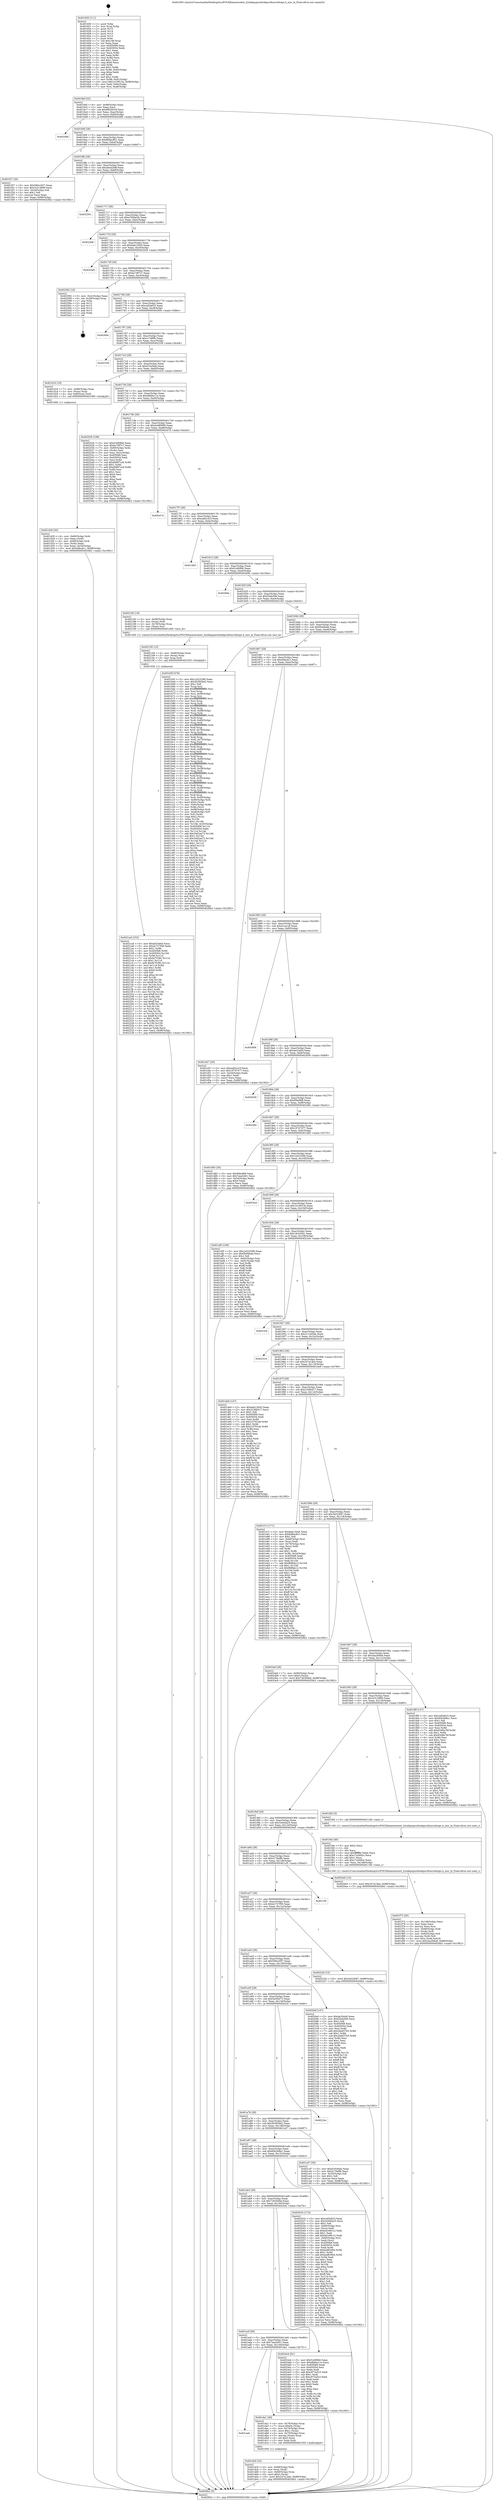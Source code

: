 digraph "0x401650" {
  label = "0x401650 (/mnt/c/Users/mathe/Desktop/tcc/POCII/binaries/extr_h2odepspicotlsdepscifrasrcbitops.h_incr_le_Final-ollvm.out::main(0))"
  labelloc = "t"
  node[shape=record]

  Entry [label="",width=0.3,height=0.3,shape=circle,fillcolor=black,style=filled]
  "0x4016bf" [label="{
     0x4016bf [32]\l
     | [instrs]\l
     &nbsp;&nbsp;0x4016bf \<+6\>: mov -0x98(%rbp),%eax\l
     &nbsp;&nbsp;0x4016c5 \<+2\>: mov %eax,%ecx\l
     &nbsp;&nbsp;0x4016c7 \<+6\>: sub $0x890303cf,%ecx\l
     &nbsp;&nbsp;0x4016cd \<+6\>: mov %eax,-0xac(%rbp)\l
     &nbsp;&nbsp;0x4016d3 \<+6\>: mov %ecx,-0xb0(%rbp)\l
     &nbsp;&nbsp;0x4016d9 \<+6\>: je 000000000040249b \<main+0xe4b\>\l
  }"]
  "0x40249b" [label="{
     0x40249b\l
  }", style=dashed]
  "0x4016df" [label="{
     0x4016df [28]\l
     | [instrs]\l
     &nbsp;&nbsp;0x4016df \<+5\>: jmp 00000000004016e4 \<main+0x94\>\l
     &nbsp;&nbsp;0x4016e4 \<+6\>: mov -0xac(%rbp),%eax\l
     &nbsp;&nbsp;0x4016ea \<+5\>: sub $0x8d8ec851,%eax\l
     &nbsp;&nbsp;0x4016ef \<+6\>: mov %eax,-0xb4(%rbp)\l
     &nbsp;&nbsp;0x4016f5 \<+6\>: je 0000000000401f27 \<main+0x8d7\>\l
  }"]
  Exit [label="",width=0.3,height=0.3,shape=circle,fillcolor=black,style=filled,peripheries=2]
  "0x401f27" [label="{
     0x401f27 [30]\l
     | [instrs]\l
     &nbsp;&nbsp;0x401f27 \<+5\>: mov $0x590cc057,%eax\l
     &nbsp;&nbsp;0x401f2c \<+5\>: mov $0x3c514899,%ecx\l
     &nbsp;&nbsp;0x401f31 \<+3\>: mov -0x2d(%rbp),%dl\l
     &nbsp;&nbsp;0x401f34 \<+3\>: test $0x1,%dl\l
     &nbsp;&nbsp;0x401f37 \<+3\>: cmovne %ecx,%eax\l
     &nbsp;&nbsp;0x401f3a \<+6\>: mov %eax,-0x98(%rbp)\l
     &nbsp;&nbsp;0x401f40 \<+5\>: jmp 00000000004026b2 \<main+0x1062\>\l
  }"]
  "0x4016fb" [label="{
     0x4016fb [28]\l
     | [instrs]\l
     &nbsp;&nbsp;0x4016fb \<+5\>: jmp 0000000000401700 \<main+0xb0\>\l
     &nbsp;&nbsp;0x401700 \<+6\>: mov -0xac(%rbp),%eax\l
     &nbsp;&nbsp;0x401706 \<+5\>: sub $0xa6e42b8f,%eax\l
     &nbsp;&nbsp;0x40170b \<+6\>: mov %eax,-0xb8(%rbp)\l
     &nbsp;&nbsp;0x401711 \<+6\>: je 0000000000402294 \<main+0xc44\>\l
  }"]
  "0x4021a4" [label="{
     0x4021a4 [153]\l
     | [instrs]\l
     &nbsp;&nbsp;0x4021a4 \<+5\>: mov $0xde33e0d,%ecx\l
     &nbsp;&nbsp;0x4021a9 \<+5\>: mov $0x4c727f59,%edx\l
     &nbsp;&nbsp;0x4021ae \<+3\>: mov $0x1,%r8b\l
     &nbsp;&nbsp;0x4021b1 \<+8\>: mov 0x405068,%r9d\l
     &nbsp;&nbsp;0x4021b9 \<+8\>: mov 0x405054,%r10d\l
     &nbsp;&nbsp;0x4021c1 \<+3\>: mov %r9d,%r11d\l
     &nbsp;&nbsp;0x4021c4 \<+7\>: sub $0xfa7f18fc,%r11d\l
     &nbsp;&nbsp;0x4021cb \<+4\>: sub $0x1,%r11d\l
     &nbsp;&nbsp;0x4021cf \<+7\>: add $0xfa7f18fc,%r11d\l
     &nbsp;&nbsp;0x4021d6 \<+4\>: imul %r11d,%r9d\l
     &nbsp;&nbsp;0x4021da \<+4\>: and $0x1,%r9d\l
     &nbsp;&nbsp;0x4021de \<+4\>: cmp $0x0,%r9d\l
     &nbsp;&nbsp;0x4021e2 \<+3\>: sete %bl\l
     &nbsp;&nbsp;0x4021e5 \<+4\>: cmp $0xa,%r10d\l
     &nbsp;&nbsp;0x4021e9 \<+4\>: setl %r14b\l
     &nbsp;&nbsp;0x4021ed \<+3\>: mov %bl,%r15b\l
     &nbsp;&nbsp;0x4021f0 \<+4\>: xor $0xff,%r15b\l
     &nbsp;&nbsp;0x4021f4 \<+3\>: mov %r14b,%r12b\l
     &nbsp;&nbsp;0x4021f7 \<+4\>: xor $0xff,%r12b\l
     &nbsp;&nbsp;0x4021fb \<+4\>: xor $0x1,%r8b\l
     &nbsp;&nbsp;0x4021ff \<+3\>: mov %r15b,%r13b\l
     &nbsp;&nbsp;0x402202 \<+4\>: and $0xff,%r13b\l
     &nbsp;&nbsp;0x402206 \<+3\>: and %r8b,%bl\l
     &nbsp;&nbsp;0x402209 \<+3\>: mov %r12b,%al\l
     &nbsp;&nbsp;0x40220c \<+2\>: and $0xff,%al\l
     &nbsp;&nbsp;0x40220e \<+3\>: and %r8b,%r14b\l
     &nbsp;&nbsp;0x402211 \<+3\>: or %bl,%r13b\l
     &nbsp;&nbsp;0x402214 \<+3\>: or %r14b,%al\l
     &nbsp;&nbsp;0x402217 \<+3\>: xor %al,%r13b\l
     &nbsp;&nbsp;0x40221a \<+3\>: or %r12b,%r15b\l
     &nbsp;&nbsp;0x40221d \<+4\>: xor $0xff,%r15b\l
     &nbsp;&nbsp;0x402221 \<+4\>: or $0x1,%r8b\l
     &nbsp;&nbsp;0x402225 \<+3\>: and %r8b,%r15b\l
     &nbsp;&nbsp;0x402228 \<+3\>: or %r15b,%r13b\l
     &nbsp;&nbsp;0x40222b \<+4\>: test $0x1,%r13b\l
     &nbsp;&nbsp;0x40222f \<+3\>: cmovne %edx,%ecx\l
     &nbsp;&nbsp;0x402232 \<+6\>: mov %ecx,-0x98(%rbp)\l
     &nbsp;&nbsp;0x402238 \<+5\>: jmp 00000000004026b2 \<main+0x1062\>\l
  }"]
  "0x402294" [label="{
     0x402294\l
  }", style=dashed]
  "0x401717" [label="{
     0x401717 [28]\l
     | [instrs]\l
     &nbsp;&nbsp;0x401717 \<+5\>: jmp 000000000040171c \<main+0xcc\>\l
     &nbsp;&nbsp;0x40171c \<+6\>: mov -0xac(%rbp),%eax\l
     &nbsp;&nbsp;0x401722 \<+5\>: sub $0xa766be2b,%eax\l
     &nbsp;&nbsp;0x401727 \<+6\>: mov %eax,-0xbc(%rbp)\l
     &nbsp;&nbsp;0x40172d \<+6\>: je 00000000004022b8 \<main+0xc68\>\l
  }"]
  "0x402195" [label="{
     0x402195 [15]\l
     | [instrs]\l
     &nbsp;&nbsp;0x402195 \<+4\>: mov -0x68(%rbp),%rax\l
     &nbsp;&nbsp;0x402199 \<+3\>: mov (%rax),%rax\l
     &nbsp;&nbsp;0x40219c \<+3\>: mov %rax,%rdi\l
     &nbsp;&nbsp;0x40219f \<+5\>: call 0000000000401030 \<free@plt\>\l
     | [calls]\l
     &nbsp;&nbsp;0x401030 \{1\} (unknown)\l
  }"]
  "0x4022b8" [label="{
     0x4022b8\l
  }", style=dashed]
  "0x401733" [label="{
     0x401733 [28]\l
     | [instrs]\l
     &nbsp;&nbsp;0x401733 \<+5\>: jmp 0000000000401738 \<main+0xe8\>\l
     &nbsp;&nbsp;0x401738 \<+6\>: mov -0xac(%rbp),%eax\l
     &nbsp;&nbsp;0x40173e \<+5\>: sub $0xbab12b45,%eax\l
     &nbsp;&nbsp;0x401743 \<+6\>: mov %eax,-0xc0(%rbp)\l
     &nbsp;&nbsp;0x401749 \<+6\>: je 00000000004025e9 \<main+0xf99\>\l
  }"]
  "0x401f72" [label="{
     0x401f72 [45]\l
     | [instrs]\l
     &nbsp;&nbsp;0x401f72 \<+6\>: mov -0x148(%rbp),%ecx\l
     &nbsp;&nbsp;0x401f78 \<+3\>: imul %eax,%ecx\l
     &nbsp;&nbsp;0x401f7b \<+3\>: movslq %ecx,%rsi\l
     &nbsp;&nbsp;0x401f7e \<+4\>: mov -0x68(%rbp),%rdi\l
     &nbsp;&nbsp;0x401f82 \<+3\>: mov (%rdi),%rdi\l
     &nbsp;&nbsp;0x401f85 \<+4\>: mov -0x60(%rbp),%r8\l
     &nbsp;&nbsp;0x401f89 \<+3\>: movslq (%r8),%r8\l
     &nbsp;&nbsp;0x401f8c \<+4\>: mov %rsi,(%rdi,%r8,8)\l
     &nbsp;&nbsp;0x401f90 \<+10\>: movl $0x3aa309a6,-0x98(%rbp)\l
     &nbsp;&nbsp;0x401f9a \<+5\>: jmp 00000000004026b2 \<main+0x1062\>\l
  }"]
  "0x4025e9" [label="{
     0x4025e9\l
  }", style=dashed]
  "0x40174f" [label="{
     0x40174f [28]\l
     | [instrs]\l
     &nbsp;&nbsp;0x40174f \<+5\>: jmp 0000000000401754 \<main+0x104\>\l
     &nbsp;&nbsp;0x401754 \<+6\>: mov -0xac(%rbp),%eax\l
     &nbsp;&nbsp;0x40175a \<+5\>: sub $0xbc78f7c7,%eax\l
     &nbsp;&nbsp;0x40175f \<+6\>: mov %eax,-0xc4(%rbp)\l
     &nbsp;&nbsp;0x401765 \<+6\>: je 0000000000402592 \<main+0xf42\>\l
  }"]
  "0x401f4a" [label="{
     0x401f4a [40]\l
     | [instrs]\l
     &nbsp;&nbsp;0x401f4a \<+5\>: mov $0x2,%ecx\l
     &nbsp;&nbsp;0x401f4f \<+1\>: cltd\l
     &nbsp;&nbsp;0x401f50 \<+2\>: idiv %ecx\l
     &nbsp;&nbsp;0x401f52 \<+6\>: imul $0xfffffffe,%edx,%ecx\l
     &nbsp;&nbsp;0x401f58 \<+6\>: sub $0xc7a2692c,%ecx\l
     &nbsp;&nbsp;0x401f5e \<+3\>: add $0x1,%ecx\l
     &nbsp;&nbsp;0x401f61 \<+6\>: add $0xc7a2692c,%ecx\l
     &nbsp;&nbsp;0x401f67 \<+6\>: mov %ecx,-0x148(%rbp)\l
     &nbsp;&nbsp;0x401f6d \<+5\>: call 0000000000401160 \<next_i\>\l
     | [calls]\l
     &nbsp;&nbsp;0x401160 \{1\} (/mnt/c/Users/mathe/Desktop/tcc/POCII/binaries/extr_h2odepspicotlsdepscifrasrcbitops.h_incr_le_Final-ollvm.out::next_i)\l
  }"]
  "0x402592" [label="{
     0x402592 [18]\l
     | [instrs]\l
     &nbsp;&nbsp;0x402592 \<+3\>: mov -0x2c(%rbp),%eax\l
     &nbsp;&nbsp;0x402595 \<+4\>: lea -0x28(%rbp),%rsp\l
     &nbsp;&nbsp;0x402599 \<+1\>: pop %rbx\l
     &nbsp;&nbsp;0x40259a \<+2\>: pop %r12\l
     &nbsp;&nbsp;0x40259c \<+2\>: pop %r13\l
     &nbsp;&nbsp;0x40259e \<+2\>: pop %r14\l
     &nbsp;&nbsp;0x4025a0 \<+2\>: pop %r15\l
     &nbsp;&nbsp;0x4025a2 \<+1\>: pop %rbp\l
     &nbsp;&nbsp;0x4025a3 \<+1\>: ret\l
  }"]
  "0x40176b" [label="{
     0x40176b [28]\l
     | [instrs]\l
     &nbsp;&nbsp;0x40176b \<+5\>: jmp 0000000000401770 \<main+0x120\>\l
     &nbsp;&nbsp;0x401770 \<+6\>: mov -0xac(%rbp),%eax\l
     &nbsp;&nbsp;0x401776 \<+5\>: sub $0xcaf3a623,%eax\l
     &nbsp;&nbsp;0x40177b \<+6\>: mov %eax,-0xc8(%rbp)\l
     &nbsp;&nbsp;0x401781 \<+6\>: je 000000000040260e \<main+0xfbe\>\l
  }"]
  "0x401dc9" [label="{
     0x401dc9 [32]\l
     | [instrs]\l
     &nbsp;&nbsp;0x401dc9 \<+4\>: mov -0x68(%rbp),%rdi\l
     &nbsp;&nbsp;0x401dcd \<+3\>: mov %rax,(%rdi)\l
     &nbsp;&nbsp;0x401dd0 \<+4\>: mov -0x60(%rbp),%rax\l
     &nbsp;&nbsp;0x401dd4 \<+6\>: movl $0x0,(%rax)\l
     &nbsp;&nbsp;0x401dda \<+10\>: movl $0x247a14ee,-0x98(%rbp)\l
     &nbsp;&nbsp;0x401de4 \<+5\>: jmp 00000000004026b2 \<main+0x1062\>\l
  }"]
  "0x40260e" [label="{
     0x40260e\l
  }", style=dashed]
  "0x401787" [label="{
     0x401787 [28]\l
     | [instrs]\l
     &nbsp;&nbsp;0x401787 \<+5\>: jmp 000000000040178c \<main+0x13c\>\l
     &nbsp;&nbsp;0x40178c \<+6\>: mov -0xac(%rbp),%eax\l
     &nbsp;&nbsp;0x401792 \<+5\>: sub $0xcc7df9fc,%eax\l
     &nbsp;&nbsp;0x401797 \<+6\>: mov %eax,-0xcc(%rbp)\l
     &nbsp;&nbsp;0x40179d \<+6\>: je 0000000000402338 \<main+0xce8\>\l
  }"]
  "0x401aeb" [label="{
     0x401aeb\l
  }", style=dashed]
  "0x402338" [label="{
     0x402338\l
  }", style=dashed]
  "0x4017a3" [label="{
     0x4017a3 [28]\l
     | [instrs]\l
     &nbsp;&nbsp;0x4017a3 \<+5\>: jmp 00000000004017a8 \<main+0x158\>\l
     &nbsp;&nbsp;0x4017a8 \<+6\>: mov -0xac(%rbp),%eax\l
     &nbsp;&nbsp;0x4017ae \<+5\>: sub $0xd1fcd4da,%eax\l
     &nbsp;&nbsp;0x4017b3 \<+6\>: mov %eax,-0xd0(%rbp)\l
     &nbsp;&nbsp;0x4017b9 \<+6\>: je 0000000000401d16 \<main+0x6c6\>\l
  }"]
  "0x401da1" [label="{
     0x401da1 [40]\l
     | [instrs]\l
     &nbsp;&nbsp;0x401da1 \<+4\>: mov -0x78(%rbp),%rax\l
     &nbsp;&nbsp;0x401da5 \<+7\>: movq $0x64,(%rax)\l
     &nbsp;&nbsp;0x401dac \<+4\>: mov -0x70(%rbp),%rax\l
     &nbsp;&nbsp;0x401db0 \<+6\>: movl $0x1,(%rax)\l
     &nbsp;&nbsp;0x401db6 \<+4\>: mov -0x70(%rbp),%rax\l
     &nbsp;&nbsp;0x401dba \<+3\>: movslq (%rax),%rax\l
     &nbsp;&nbsp;0x401dbd \<+4\>: shl $0x3,%rax\l
     &nbsp;&nbsp;0x401dc1 \<+3\>: mov %rax,%rdi\l
     &nbsp;&nbsp;0x401dc4 \<+5\>: call 0000000000401050 \<malloc@plt\>\l
     | [calls]\l
     &nbsp;&nbsp;0x401050 \{1\} (unknown)\l
  }"]
  "0x401d16" [label="{
     0x401d16 [19]\l
     | [instrs]\l
     &nbsp;&nbsp;0x401d16 \<+7\>: mov -0x88(%rbp),%rax\l
     &nbsp;&nbsp;0x401d1d \<+3\>: mov (%rax),%rax\l
     &nbsp;&nbsp;0x401d20 \<+4\>: mov 0x8(%rax),%rdi\l
     &nbsp;&nbsp;0x401d24 \<+5\>: call 0000000000401060 \<atoi@plt\>\l
     | [calls]\l
     &nbsp;&nbsp;0x401060 \{1\} (unknown)\l
  }"]
  "0x4017bf" [label="{
     0x4017bf [28]\l
     | [instrs]\l
     &nbsp;&nbsp;0x4017bf \<+5\>: jmp 00000000004017c4 \<main+0x174\>\l
     &nbsp;&nbsp;0x4017c4 \<+6\>: mov -0xac(%rbp),%eax\l
     &nbsp;&nbsp;0x4017ca \<+5\>: sub $0xd8d0a11e,%eax\l
     &nbsp;&nbsp;0x4017cf \<+6\>: mov %eax,-0xd4(%rbp)\l
     &nbsp;&nbsp;0x4017d5 \<+6\>: je 0000000000402526 \<main+0xed6\>\l
  }"]
  "0x401acf" [label="{
     0x401acf [28]\l
     | [instrs]\l
     &nbsp;&nbsp;0x401acf \<+5\>: jmp 0000000000401ad4 \<main+0x484\>\l
     &nbsp;&nbsp;0x401ad4 \<+6\>: mov -0xac(%rbp),%eax\l
     &nbsp;&nbsp;0x401ada \<+5\>: sub $0x7eea5401,%eax\l
     &nbsp;&nbsp;0x401adf \<+6\>: mov %eax,-0x144(%rbp)\l
     &nbsp;&nbsp;0x401ae5 \<+6\>: je 0000000000401da1 \<main+0x751\>\l
  }"]
  "0x402526" [label="{
     0x402526 [108]\l
     | [instrs]\l
     &nbsp;&nbsp;0x402526 \<+5\>: mov $0xf1e90fb6,%eax\l
     &nbsp;&nbsp;0x40252b \<+5\>: mov $0xbc78f7c7,%ecx\l
     &nbsp;&nbsp;0x402530 \<+7\>: mov -0x90(%rbp),%rdx\l
     &nbsp;&nbsp;0x402537 \<+2\>: mov (%rdx),%esi\l
     &nbsp;&nbsp;0x402539 \<+3\>: mov %esi,-0x2c(%rbp)\l
     &nbsp;&nbsp;0x40253c \<+7\>: mov 0x405068,%esi\l
     &nbsp;&nbsp;0x402543 \<+7\>: mov 0x405054,%edi\l
     &nbsp;&nbsp;0x40254a \<+3\>: mov %esi,%r8d\l
     &nbsp;&nbsp;0x40254d \<+7\>: sub $0xd0897cc6,%r8d\l
     &nbsp;&nbsp;0x402554 \<+4\>: sub $0x1,%r8d\l
     &nbsp;&nbsp;0x402558 \<+7\>: add $0xd0897cc6,%r8d\l
     &nbsp;&nbsp;0x40255f \<+4\>: imul %r8d,%esi\l
     &nbsp;&nbsp;0x402563 \<+3\>: and $0x1,%esi\l
     &nbsp;&nbsp;0x402566 \<+3\>: cmp $0x0,%esi\l
     &nbsp;&nbsp;0x402569 \<+4\>: sete %r9b\l
     &nbsp;&nbsp;0x40256d \<+3\>: cmp $0xa,%edi\l
     &nbsp;&nbsp;0x402570 \<+4\>: setl %r10b\l
     &nbsp;&nbsp;0x402574 \<+3\>: mov %r9b,%r11b\l
     &nbsp;&nbsp;0x402577 \<+3\>: and %r10b,%r11b\l
     &nbsp;&nbsp;0x40257a \<+3\>: xor %r10b,%r9b\l
     &nbsp;&nbsp;0x40257d \<+3\>: or %r9b,%r11b\l
     &nbsp;&nbsp;0x402580 \<+4\>: test $0x1,%r11b\l
     &nbsp;&nbsp;0x402584 \<+3\>: cmovne %ecx,%eax\l
     &nbsp;&nbsp;0x402587 \<+6\>: mov %eax,-0x98(%rbp)\l
     &nbsp;&nbsp;0x40258d \<+5\>: jmp 00000000004026b2 \<main+0x1062\>\l
  }"]
  "0x4017db" [label="{
     0x4017db [28]\l
     | [instrs]\l
     &nbsp;&nbsp;0x4017db \<+5\>: jmp 00000000004017e0 \<main+0x190\>\l
     &nbsp;&nbsp;0x4017e0 \<+6\>: mov -0xac(%rbp),%eax\l
     &nbsp;&nbsp;0x4017e6 \<+5\>: sub $0xdcd80095,%eax\l
     &nbsp;&nbsp;0x4017eb \<+6\>: mov %eax,-0xd8(%rbp)\l
     &nbsp;&nbsp;0x4017f1 \<+6\>: je 000000000040247d \<main+0xe2d\>\l
  }"]
  "0x4024cb" [label="{
     0x4024cb [91]\l
     | [instrs]\l
     &nbsp;&nbsp;0x4024cb \<+5\>: mov $0xf1e90fb6,%eax\l
     &nbsp;&nbsp;0x4024d0 \<+5\>: mov $0xd8d0a11e,%ecx\l
     &nbsp;&nbsp;0x4024d5 \<+7\>: mov 0x405068,%edx\l
     &nbsp;&nbsp;0x4024dc \<+7\>: mov 0x405054,%esi\l
     &nbsp;&nbsp;0x4024e3 \<+2\>: mov %edx,%edi\l
     &nbsp;&nbsp;0x4024e5 \<+6\>: add $0xc973a5c3,%edi\l
     &nbsp;&nbsp;0x4024eb \<+3\>: sub $0x1,%edi\l
     &nbsp;&nbsp;0x4024ee \<+6\>: sub $0xc973a5c3,%edi\l
     &nbsp;&nbsp;0x4024f4 \<+3\>: imul %edi,%edx\l
     &nbsp;&nbsp;0x4024f7 \<+3\>: and $0x1,%edx\l
     &nbsp;&nbsp;0x4024fa \<+3\>: cmp $0x0,%edx\l
     &nbsp;&nbsp;0x4024fd \<+4\>: sete %r8b\l
     &nbsp;&nbsp;0x402501 \<+3\>: cmp $0xa,%esi\l
     &nbsp;&nbsp;0x402504 \<+4\>: setl %r9b\l
     &nbsp;&nbsp;0x402508 \<+3\>: mov %r8b,%r10b\l
     &nbsp;&nbsp;0x40250b \<+3\>: and %r9b,%r10b\l
     &nbsp;&nbsp;0x40250e \<+3\>: xor %r9b,%r8b\l
     &nbsp;&nbsp;0x402511 \<+3\>: or %r8b,%r10b\l
     &nbsp;&nbsp;0x402514 \<+4\>: test $0x1,%r10b\l
     &nbsp;&nbsp;0x402518 \<+3\>: cmovne %ecx,%eax\l
     &nbsp;&nbsp;0x40251b \<+6\>: mov %eax,-0x98(%rbp)\l
     &nbsp;&nbsp;0x402521 \<+5\>: jmp 00000000004026b2 \<main+0x1062\>\l
  }"]
  "0x40247d" [label="{
     0x40247d\l
  }", style=dashed]
  "0x4017f7" [label="{
     0x4017f7 [28]\l
     | [instrs]\l
     &nbsp;&nbsp;0x4017f7 \<+5\>: jmp 00000000004017fc \<main+0x1ac\>\l
     &nbsp;&nbsp;0x4017fc \<+6\>: mov -0xac(%rbp),%eax\l
     &nbsp;&nbsp;0x401802 \<+5\>: sub $0xea82c41f,%eax\l
     &nbsp;&nbsp;0x401807 \<+6\>: mov %eax,-0xdc(%rbp)\l
     &nbsp;&nbsp;0x40180d \<+6\>: je 0000000000401d65 \<main+0x715\>\l
  }"]
  "0x401ab3" [label="{
     0x401ab3 [28]\l
     | [instrs]\l
     &nbsp;&nbsp;0x401ab3 \<+5\>: jmp 0000000000401ab8 \<main+0x468\>\l
     &nbsp;&nbsp;0x401ab8 \<+6\>: mov -0xac(%rbp),%eax\l
     &nbsp;&nbsp;0x401abe \<+5\>: sub $0x726304bd,%eax\l
     &nbsp;&nbsp;0x401ac3 \<+6\>: mov %eax,-0x140(%rbp)\l
     &nbsp;&nbsp;0x401ac9 \<+6\>: je 00000000004024cb \<main+0xe7b\>\l
  }"]
  "0x401d65" [label="{
     0x401d65\l
  }", style=dashed]
  "0x401813" [label="{
     0x401813 [28]\l
     | [instrs]\l
     &nbsp;&nbsp;0x401813 \<+5\>: jmp 0000000000401818 \<main+0x1c8\>\l
     &nbsp;&nbsp;0x401818 \<+6\>: mov -0xac(%rbp),%eax\l
     &nbsp;&nbsp;0x40181e \<+5\>: sub $0xf1e90fb6,%eax\l
     &nbsp;&nbsp;0x401823 \<+6\>: mov %eax,-0xe0(%rbp)\l
     &nbsp;&nbsp;0x401829 \<+6\>: je 000000000040269a \<main+0x104a\>\l
  }"]
  "0x402032" [label="{
     0x402032 [174]\l
     | [instrs]\l
     &nbsp;&nbsp;0x402032 \<+5\>: mov $0xcaf3a623,%eax\l
     &nbsp;&nbsp;0x402037 \<+5\>: mov $0x3c640a25,%ecx\l
     &nbsp;&nbsp;0x40203c \<+2\>: mov $0x1,%dl\l
     &nbsp;&nbsp;0x40203e \<+4\>: mov -0x60(%rbp),%rsi\l
     &nbsp;&nbsp;0x402042 \<+2\>: mov (%rsi),%edi\l
     &nbsp;&nbsp;0x402044 \<+6\>: sub $0xbd189c12,%edi\l
     &nbsp;&nbsp;0x40204a \<+3\>: add $0x1,%edi\l
     &nbsp;&nbsp;0x40204d \<+6\>: add $0xbd189c12,%edi\l
     &nbsp;&nbsp;0x402053 \<+4\>: mov -0x60(%rbp),%rsi\l
     &nbsp;&nbsp;0x402057 \<+2\>: mov %edi,(%rsi)\l
     &nbsp;&nbsp;0x402059 \<+7\>: mov 0x405068,%edi\l
     &nbsp;&nbsp;0x402060 \<+8\>: mov 0x405054,%r8d\l
     &nbsp;&nbsp;0x402068 \<+3\>: mov %edi,%r9d\l
     &nbsp;&nbsp;0x40206b \<+7\>: sub $0xbaf83494,%r9d\l
     &nbsp;&nbsp;0x402072 \<+4\>: sub $0x1,%r9d\l
     &nbsp;&nbsp;0x402076 \<+7\>: add $0xbaf83494,%r9d\l
     &nbsp;&nbsp;0x40207d \<+4\>: imul %r9d,%edi\l
     &nbsp;&nbsp;0x402081 \<+3\>: and $0x1,%edi\l
     &nbsp;&nbsp;0x402084 \<+3\>: cmp $0x0,%edi\l
     &nbsp;&nbsp;0x402087 \<+4\>: sete %r10b\l
     &nbsp;&nbsp;0x40208b \<+4\>: cmp $0xa,%r8d\l
     &nbsp;&nbsp;0x40208f \<+4\>: setl %r11b\l
     &nbsp;&nbsp;0x402093 \<+3\>: mov %r10b,%bl\l
     &nbsp;&nbsp;0x402096 \<+3\>: xor $0xff,%bl\l
     &nbsp;&nbsp;0x402099 \<+3\>: mov %r11b,%r14b\l
     &nbsp;&nbsp;0x40209c \<+4\>: xor $0xff,%r14b\l
     &nbsp;&nbsp;0x4020a0 \<+3\>: xor $0x1,%dl\l
     &nbsp;&nbsp;0x4020a3 \<+3\>: mov %bl,%r15b\l
     &nbsp;&nbsp;0x4020a6 \<+4\>: and $0xff,%r15b\l
     &nbsp;&nbsp;0x4020aa \<+3\>: and %dl,%r10b\l
     &nbsp;&nbsp;0x4020ad \<+3\>: mov %r14b,%r12b\l
     &nbsp;&nbsp;0x4020b0 \<+4\>: and $0xff,%r12b\l
     &nbsp;&nbsp;0x4020b4 \<+3\>: and %dl,%r11b\l
     &nbsp;&nbsp;0x4020b7 \<+3\>: or %r10b,%r15b\l
     &nbsp;&nbsp;0x4020ba \<+3\>: or %r11b,%r12b\l
     &nbsp;&nbsp;0x4020bd \<+3\>: xor %r12b,%r15b\l
     &nbsp;&nbsp;0x4020c0 \<+3\>: or %r14b,%bl\l
     &nbsp;&nbsp;0x4020c3 \<+3\>: xor $0xff,%bl\l
     &nbsp;&nbsp;0x4020c6 \<+3\>: or $0x1,%dl\l
     &nbsp;&nbsp;0x4020c9 \<+2\>: and %dl,%bl\l
     &nbsp;&nbsp;0x4020cb \<+3\>: or %bl,%r15b\l
     &nbsp;&nbsp;0x4020ce \<+4\>: test $0x1,%r15b\l
     &nbsp;&nbsp;0x4020d2 \<+3\>: cmovne %ecx,%eax\l
     &nbsp;&nbsp;0x4020d5 \<+6\>: mov %eax,-0x98(%rbp)\l
     &nbsp;&nbsp;0x4020db \<+5\>: jmp 00000000004026b2 \<main+0x1062\>\l
  }"]
  "0x40269a" [label="{
     0x40269a\l
  }", style=dashed]
  "0x40182f" [label="{
     0x40182f [28]\l
     | [instrs]\l
     &nbsp;&nbsp;0x40182f \<+5\>: jmp 0000000000401834 \<main+0x1e4\>\l
     &nbsp;&nbsp;0x401834 \<+6\>: mov -0xac(%rbp),%eax\l
     &nbsp;&nbsp;0x40183a \<+5\>: sub $0xf34dcf49,%eax\l
     &nbsp;&nbsp;0x40183f \<+6\>: mov %eax,-0xe4(%rbp)\l
     &nbsp;&nbsp;0x401845 \<+6\>: je 0000000000402182 \<main+0xb32\>\l
  }"]
  "0x401d29" [label="{
     0x401d29 [30]\l
     | [instrs]\l
     &nbsp;&nbsp;0x401d29 \<+4\>: mov -0x80(%rbp),%rdi\l
     &nbsp;&nbsp;0x401d2d \<+2\>: mov %eax,(%rdi)\l
     &nbsp;&nbsp;0x401d2f \<+4\>: mov -0x80(%rbp),%rdi\l
     &nbsp;&nbsp;0x401d33 \<+2\>: mov (%rdi),%eax\l
     &nbsp;&nbsp;0x401d35 \<+3\>: mov %eax,-0x34(%rbp)\l
     &nbsp;&nbsp;0x401d38 \<+10\>: movl $0x4dbcdc1,-0x98(%rbp)\l
     &nbsp;&nbsp;0x401d42 \<+5\>: jmp 00000000004026b2 \<main+0x1062\>\l
  }"]
  "0x402182" [label="{
     0x402182 [19]\l
     | [instrs]\l
     &nbsp;&nbsp;0x402182 \<+4\>: mov -0x68(%rbp),%rax\l
     &nbsp;&nbsp;0x402186 \<+3\>: mov (%rax),%rdi\l
     &nbsp;&nbsp;0x402189 \<+4\>: mov -0x78(%rbp),%rax\l
     &nbsp;&nbsp;0x40218d \<+3\>: mov (%rax),%rsi\l
     &nbsp;&nbsp;0x402190 \<+5\>: call 0000000000401400 \<incr_le\>\l
     | [calls]\l
     &nbsp;&nbsp;0x401400 \{1\} (/mnt/c/Users/mathe/Desktop/tcc/POCII/binaries/extr_h2odepspicotlsdepscifrasrcbitops.h_incr_le_Final-ollvm.out::incr_le)\l
  }"]
  "0x40184b" [label="{
     0x40184b [28]\l
     | [instrs]\l
     &nbsp;&nbsp;0x40184b \<+5\>: jmp 0000000000401850 \<main+0x200\>\l
     &nbsp;&nbsp;0x401850 \<+6\>: mov -0xac(%rbp),%eax\l
     &nbsp;&nbsp;0x401856 \<+5\>: sub $0xf5ef4beb,%eax\l
     &nbsp;&nbsp;0x40185b \<+6\>: mov %eax,-0xe8(%rbp)\l
     &nbsp;&nbsp;0x401861 \<+6\>: je 0000000000401b5f \<main+0x50f\>\l
  }"]
  "0x401a97" [label="{
     0x401a97 [28]\l
     | [instrs]\l
     &nbsp;&nbsp;0x401a97 \<+5\>: jmp 0000000000401a9c \<main+0x44c\>\l
     &nbsp;&nbsp;0x401a9c \<+6\>: mov -0xac(%rbp),%eax\l
     &nbsp;&nbsp;0x401aa2 \<+5\>: sub $0x60b268a1,%eax\l
     &nbsp;&nbsp;0x401aa7 \<+6\>: mov %eax,-0x13c(%rbp)\l
     &nbsp;&nbsp;0x401aad \<+6\>: je 0000000000402032 \<main+0x9e2\>\l
  }"]
  "0x401b5f" [label="{
     0x401b5f [376]\l
     | [instrs]\l
     &nbsp;&nbsp;0x401b5f \<+5\>: mov $0x1a523296,%eax\l
     &nbsp;&nbsp;0x401b64 \<+5\>: mov $0x5b393b42,%ecx\l
     &nbsp;&nbsp;0x401b69 \<+2\>: mov $0x1,%dl\l
     &nbsp;&nbsp;0x401b6b \<+3\>: mov %rsp,%rsi\l
     &nbsp;&nbsp;0x401b6e \<+4\>: add $0xfffffffffffffff0,%rsi\l
     &nbsp;&nbsp;0x401b72 \<+3\>: mov %rsi,%rsp\l
     &nbsp;&nbsp;0x401b75 \<+7\>: mov %rsi,-0x90(%rbp)\l
     &nbsp;&nbsp;0x401b7c \<+3\>: mov %rsp,%rsi\l
     &nbsp;&nbsp;0x401b7f \<+4\>: add $0xfffffffffffffff0,%rsi\l
     &nbsp;&nbsp;0x401b83 \<+3\>: mov %rsi,%rsp\l
     &nbsp;&nbsp;0x401b86 \<+3\>: mov %rsp,%rdi\l
     &nbsp;&nbsp;0x401b89 \<+4\>: add $0xfffffffffffffff0,%rdi\l
     &nbsp;&nbsp;0x401b8d \<+3\>: mov %rdi,%rsp\l
     &nbsp;&nbsp;0x401b90 \<+7\>: mov %rdi,-0x88(%rbp)\l
     &nbsp;&nbsp;0x401b97 \<+3\>: mov %rsp,%rdi\l
     &nbsp;&nbsp;0x401b9a \<+4\>: add $0xfffffffffffffff0,%rdi\l
     &nbsp;&nbsp;0x401b9e \<+3\>: mov %rdi,%rsp\l
     &nbsp;&nbsp;0x401ba1 \<+4\>: mov %rdi,-0x80(%rbp)\l
     &nbsp;&nbsp;0x401ba5 \<+3\>: mov %rsp,%rdi\l
     &nbsp;&nbsp;0x401ba8 \<+4\>: add $0xfffffffffffffff0,%rdi\l
     &nbsp;&nbsp;0x401bac \<+3\>: mov %rdi,%rsp\l
     &nbsp;&nbsp;0x401baf \<+4\>: mov %rdi,-0x78(%rbp)\l
     &nbsp;&nbsp;0x401bb3 \<+3\>: mov %rsp,%rdi\l
     &nbsp;&nbsp;0x401bb6 \<+4\>: add $0xfffffffffffffff0,%rdi\l
     &nbsp;&nbsp;0x401bba \<+3\>: mov %rdi,%rsp\l
     &nbsp;&nbsp;0x401bbd \<+4\>: mov %rdi,-0x70(%rbp)\l
     &nbsp;&nbsp;0x401bc1 \<+3\>: mov %rsp,%rdi\l
     &nbsp;&nbsp;0x401bc4 \<+4\>: add $0xfffffffffffffff0,%rdi\l
     &nbsp;&nbsp;0x401bc8 \<+3\>: mov %rdi,%rsp\l
     &nbsp;&nbsp;0x401bcb \<+4\>: mov %rdi,-0x68(%rbp)\l
     &nbsp;&nbsp;0x401bcf \<+3\>: mov %rsp,%rdi\l
     &nbsp;&nbsp;0x401bd2 \<+4\>: add $0xfffffffffffffff0,%rdi\l
     &nbsp;&nbsp;0x401bd6 \<+3\>: mov %rdi,%rsp\l
     &nbsp;&nbsp;0x401bd9 \<+4\>: mov %rdi,-0x60(%rbp)\l
     &nbsp;&nbsp;0x401bdd \<+3\>: mov %rsp,%rdi\l
     &nbsp;&nbsp;0x401be0 \<+4\>: add $0xfffffffffffffff0,%rdi\l
     &nbsp;&nbsp;0x401be4 \<+3\>: mov %rdi,%rsp\l
     &nbsp;&nbsp;0x401be7 \<+4\>: mov %rdi,-0x58(%rbp)\l
     &nbsp;&nbsp;0x401beb \<+3\>: mov %rsp,%rdi\l
     &nbsp;&nbsp;0x401bee \<+4\>: add $0xfffffffffffffff0,%rdi\l
     &nbsp;&nbsp;0x401bf2 \<+3\>: mov %rdi,%rsp\l
     &nbsp;&nbsp;0x401bf5 \<+4\>: mov %rdi,-0x50(%rbp)\l
     &nbsp;&nbsp;0x401bf9 \<+3\>: mov %rsp,%rdi\l
     &nbsp;&nbsp;0x401bfc \<+4\>: add $0xfffffffffffffff0,%rdi\l
     &nbsp;&nbsp;0x401c00 \<+3\>: mov %rdi,%rsp\l
     &nbsp;&nbsp;0x401c03 \<+4\>: mov %rdi,-0x48(%rbp)\l
     &nbsp;&nbsp;0x401c07 \<+3\>: mov %rsp,%rdi\l
     &nbsp;&nbsp;0x401c0a \<+4\>: add $0xfffffffffffffff0,%rdi\l
     &nbsp;&nbsp;0x401c0e \<+3\>: mov %rdi,%rsp\l
     &nbsp;&nbsp;0x401c11 \<+4\>: mov %rdi,-0x40(%rbp)\l
     &nbsp;&nbsp;0x401c15 \<+7\>: mov -0x90(%rbp),%rdi\l
     &nbsp;&nbsp;0x401c1c \<+6\>: movl $0x0,(%rdi)\l
     &nbsp;&nbsp;0x401c22 \<+7\>: mov -0x9c(%rbp),%r8d\l
     &nbsp;&nbsp;0x401c29 \<+3\>: mov %r8d,(%rsi)\l
     &nbsp;&nbsp;0x401c2c \<+7\>: mov -0x88(%rbp),%rdi\l
     &nbsp;&nbsp;0x401c33 \<+7\>: mov -0xa8(%rbp),%r9\l
     &nbsp;&nbsp;0x401c3a \<+3\>: mov %r9,(%rdi)\l
     &nbsp;&nbsp;0x401c3d \<+3\>: cmpl $0x2,(%rsi)\l
     &nbsp;&nbsp;0x401c40 \<+4\>: setne %r10b\l
     &nbsp;&nbsp;0x401c44 \<+4\>: and $0x1,%r10b\l
     &nbsp;&nbsp;0x401c48 \<+4\>: mov %r10b,-0x35(%rbp)\l
     &nbsp;&nbsp;0x401c4c \<+8\>: mov 0x405068,%r11d\l
     &nbsp;&nbsp;0x401c54 \<+7\>: mov 0x405054,%ebx\l
     &nbsp;&nbsp;0x401c5b \<+3\>: mov %r11d,%r14d\l
     &nbsp;&nbsp;0x401c5e \<+7\>: add $0x34d2aa72,%r14d\l
     &nbsp;&nbsp;0x401c65 \<+4\>: sub $0x1,%r14d\l
     &nbsp;&nbsp;0x401c69 \<+7\>: sub $0x34d2aa72,%r14d\l
     &nbsp;&nbsp;0x401c70 \<+4\>: imul %r14d,%r11d\l
     &nbsp;&nbsp;0x401c74 \<+4\>: and $0x1,%r11d\l
     &nbsp;&nbsp;0x401c78 \<+4\>: cmp $0x0,%r11d\l
     &nbsp;&nbsp;0x401c7c \<+4\>: sete %r10b\l
     &nbsp;&nbsp;0x401c80 \<+3\>: cmp $0xa,%ebx\l
     &nbsp;&nbsp;0x401c83 \<+4\>: setl %r15b\l
     &nbsp;&nbsp;0x401c87 \<+3\>: mov %r10b,%r12b\l
     &nbsp;&nbsp;0x401c8a \<+4\>: xor $0xff,%r12b\l
     &nbsp;&nbsp;0x401c8e \<+3\>: mov %r15b,%r13b\l
     &nbsp;&nbsp;0x401c91 \<+4\>: xor $0xff,%r13b\l
     &nbsp;&nbsp;0x401c95 \<+3\>: xor $0x0,%dl\l
     &nbsp;&nbsp;0x401c98 \<+3\>: mov %r12b,%sil\l
     &nbsp;&nbsp;0x401c9b \<+4\>: and $0x0,%sil\l
     &nbsp;&nbsp;0x401c9f \<+3\>: and %dl,%r10b\l
     &nbsp;&nbsp;0x401ca2 \<+3\>: mov %r13b,%dil\l
     &nbsp;&nbsp;0x401ca5 \<+4\>: and $0x0,%dil\l
     &nbsp;&nbsp;0x401ca9 \<+3\>: and %dl,%r15b\l
     &nbsp;&nbsp;0x401cac \<+3\>: or %r10b,%sil\l
     &nbsp;&nbsp;0x401caf \<+3\>: or %r15b,%dil\l
     &nbsp;&nbsp;0x401cb2 \<+3\>: xor %dil,%sil\l
     &nbsp;&nbsp;0x401cb5 \<+3\>: or %r13b,%r12b\l
     &nbsp;&nbsp;0x401cb8 \<+4\>: xor $0xff,%r12b\l
     &nbsp;&nbsp;0x401cbc \<+3\>: or $0x0,%dl\l
     &nbsp;&nbsp;0x401cbf \<+3\>: and %dl,%r12b\l
     &nbsp;&nbsp;0x401cc2 \<+3\>: or %r12b,%sil\l
     &nbsp;&nbsp;0x401cc5 \<+4\>: test $0x1,%sil\l
     &nbsp;&nbsp;0x401cc9 \<+3\>: cmovne %ecx,%eax\l
     &nbsp;&nbsp;0x401ccc \<+6\>: mov %eax,-0x98(%rbp)\l
     &nbsp;&nbsp;0x401cd2 \<+5\>: jmp 00000000004026b2 \<main+0x1062\>\l
  }"]
  "0x401867" [label="{
     0x401867 [28]\l
     | [instrs]\l
     &nbsp;&nbsp;0x401867 \<+5\>: jmp 000000000040186c \<main+0x21c\>\l
     &nbsp;&nbsp;0x40186c \<+6\>: mov -0xac(%rbp),%eax\l
     &nbsp;&nbsp;0x401872 \<+5\>: sub $0x4dbcdc1,%eax\l
     &nbsp;&nbsp;0x401877 \<+6\>: mov %eax,-0xec(%rbp)\l
     &nbsp;&nbsp;0x40187d \<+6\>: je 0000000000401d47 \<main+0x6f7\>\l
  }"]
  "0x401cd7" [label="{
     0x401cd7 [30]\l
     | [instrs]\l
     &nbsp;&nbsp;0x401cd7 \<+5\>: mov $0xd1fcd4da,%eax\l
     &nbsp;&nbsp;0x401cdc \<+5\>: mov $0x4176eff4,%ecx\l
     &nbsp;&nbsp;0x401ce1 \<+3\>: mov -0x35(%rbp),%dl\l
     &nbsp;&nbsp;0x401ce4 \<+3\>: test $0x1,%dl\l
     &nbsp;&nbsp;0x401ce7 \<+3\>: cmovne %ecx,%eax\l
     &nbsp;&nbsp;0x401cea \<+6\>: mov %eax,-0x98(%rbp)\l
     &nbsp;&nbsp;0x401cf0 \<+5\>: jmp 00000000004026b2 \<main+0x1062\>\l
  }"]
  "0x401d47" [label="{
     0x401d47 [30]\l
     | [instrs]\l
     &nbsp;&nbsp;0x401d47 \<+5\>: mov $0xea82c41f,%eax\l
     &nbsp;&nbsp;0x401d4c \<+5\>: mov $0x197d7477,%ecx\l
     &nbsp;&nbsp;0x401d51 \<+3\>: mov -0x34(%rbp),%edx\l
     &nbsp;&nbsp;0x401d54 \<+3\>: cmp $0x1,%edx\l
     &nbsp;&nbsp;0x401d57 \<+3\>: cmovl %ecx,%eax\l
     &nbsp;&nbsp;0x401d5a \<+6\>: mov %eax,-0x98(%rbp)\l
     &nbsp;&nbsp;0x401d60 \<+5\>: jmp 00000000004026b2 \<main+0x1062\>\l
  }"]
  "0x401883" [label="{
     0x401883 [28]\l
     | [instrs]\l
     &nbsp;&nbsp;0x401883 \<+5\>: jmp 0000000000401888 \<main+0x238\>\l
     &nbsp;&nbsp;0x401888 \<+6\>: mov -0xac(%rbp),%eax\l
     &nbsp;&nbsp;0x40188e \<+5\>: sub $0xa1ca1c6,%eax\l
     &nbsp;&nbsp;0x401893 \<+6\>: mov %eax,-0xf0(%rbp)\l
     &nbsp;&nbsp;0x401899 \<+6\>: je 0000000000402669 \<main+0x1019\>\l
  }"]
  "0x401a7b" [label="{
     0x401a7b [28]\l
     | [instrs]\l
     &nbsp;&nbsp;0x401a7b \<+5\>: jmp 0000000000401a80 \<main+0x430\>\l
     &nbsp;&nbsp;0x401a80 \<+6\>: mov -0xac(%rbp),%eax\l
     &nbsp;&nbsp;0x401a86 \<+5\>: sub $0x5b393b42,%eax\l
     &nbsp;&nbsp;0x401a8b \<+6\>: mov %eax,-0x138(%rbp)\l
     &nbsp;&nbsp;0x401a91 \<+6\>: je 0000000000401cd7 \<main+0x687\>\l
  }"]
  "0x402669" [label="{
     0x402669\l
  }", style=dashed]
  "0x40189f" [label="{
     0x40189f [28]\l
     | [instrs]\l
     &nbsp;&nbsp;0x40189f \<+5\>: jmp 00000000004018a4 \<main+0x254\>\l
     &nbsp;&nbsp;0x4018a4 \<+6\>: mov -0xac(%rbp),%eax\l
     &nbsp;&nbsp;0x4018aa \<+5\>: sub $0xde33e0d,%eax\l
     &nbsp;&nbsp;0x4018af \<+6\>: mov %eax,-0xf4(%rbp)\l
     &nbsp;&nbsp;0x4018b5 \<+6\>: je 0000000000402638 \<main+0xfe8\>\l
  }"]
  "0x40224c" [label="{
     0x40224c\l
  }", style=dashed]
  "0x402638" [label="{
     0x402638\l
  }", style=dashed]
  "0x4018bb" [label="{
     0x4018bb [28]\l
     | [instrs]\l
     &nbsp;&nbsp;0x4018bb \<+5\>: jmp 00000000004018c0 \<main+0x270\>\l
     &nbsp;&nbsp;0x4018c0 \<+6\>: mov -0xac(%rbp),%eax\l
     &nbsp;&nbsp;0x4018c6 \<+5\>: sub $0xf06e988,%eax\l
     &nbsp;&nbsp;0x4018cb \<+6\>: mov %eax,-0xf8(%rbp)\l
     &nbsp;&nbsp;0x4018d1 \<+6\>: je 000000000040248c \<main+0xe3c\>\l
  }"]
  "0x401a5f" [label="{
     0x401a5f [28]\l
     | [instrs]\l
     &nbsp;&nbsp;0x401a5f \<+5\>: jmp 0000000000401a64 \<main+0x414\>\l
     &nbsp;&nbsp;0x401a64 \<+6\>: mov -0xac(%rbp),%eax\l
     &nbsp;&nbsp;0x401a6a \<+5\>: sub $0x5a5f2b73,%eax\l
     &nbsp;&nbsp;0x401a6f \<+6\>: mov %eax,-0x134(%rbp)\l
     &nbsp;&nbsp;0x401a75 \<+6\>: je 000000000040224c \<main+0xbfc\>\l
  }"]
  "0x40248c" [label="{
     0x40248c\l
  }", style=dashed]
  "0x4018d7" [label="{
     0x4018d7 [28]\l
     | [instrs]\l
     &nbsp;&nbsp;0x4018d7 \<+5\>: jmp 00000000004018dc \<main+0x28c\>\l
     &nbsp;&nbsp;0x4018dc \<+6\>: mov -0xac(%rbp),%eax\l
     &nbsp;&nbsp;0x4018e2 \<+5\>: sub $0x197d7477,%eax\l
     &nbsp;&nbsp;0x4018e7 \<+6\>: mov %eax,-0xfc(%rbp)\l
     &nbsp;&nbsp;0x4018ed \<+6\>: je 0000000000401d83 \<main+0x733\>\l
  }"]
  "0x4020ef" [label="{
     0x4020ef [147]\l
     | [instrs]\l
     &nbsp;&nbsp;0x4020ef \<+5\>: mov $0xde33e0d,%eax\l
     &nbsp;&nbsp;0x4020f4 \<+5\>: mov $0xf34dcf49,%ecx\l
     &nbsp;&nbsp;0x4020f9 \<+2\>: mov $0x1,%dl\l
     &nbsp;&nbsp;0x4020fb \<+7\>: mov 0x405068,%esi\l
     &nbsp;&nbsp;0x402102 \<+7\>: mov 0x405054,%edi\l
     &nbsp;&nbsp;0x402109 \<+3\>: mov %esi,%r8d\l
     &nbsp;&nbsp;0x40210c \<+7\>: add $0x2ded37b5,%r8d\l
     &nbsp;&nbsp;0x402113 \<+4\>: sub $0x1,%r8d\l
     &nbsp;&nbsp;0x402117 \<+7\>: sub $0x2ded37b5,%r8d\l
     &nbsp;&nbsp;0x40211e \<+4\>: imul %r8d,%esi\l
     &nbsp;&nbsp;0x402122 \<+3\>: and $0x1,%esi\l
     &nbsp;&nbsp;0x402125 \<+3\>: cmp $0x0,%esi\l
     &nbsp;&nbsp;0x402128 \<+4\>: sete %r9b\l
     &nbsp;&nbsp;0x40212c \<+3\>: cmp $0xa,%edi\l
     &nbsp;&nbsp;0x40212f \<+4\>: setl %r10b\l
     &nbsp;&nbsp;0x402133 \<+3\>: mov %r9b,%r11b\l
     &nbsp;&nbsp;0x402136 \<+4\>: xor $0xff,%r11b\l
     &nbsp;&nbsp;0x40213a \<+3\>: mov %r10b,%bl\l
     &nbsp;&nbsp;0x40213d \<+3\>: xor $0xff,%bl\l
     &nbsp;&nbsp;0x402140 \<+3\>: xor $0x1,%dl\l
     &nbsp;&nbsp;0x402143 \<+3\>: mov %r11b,%r14b\l
     &nbsp;&nbsp;0x402146 \<+4\>: and $0xff,%r14b\l
     &nbsp;&nbsp;0x40214a \<+3\>: and %dl,%r9b\l
     &nbsp;&nbsp;0x40214d \<+3\>: mov %bl,%r15b\l
     &nbsp;&nbsp;0x402150 \<+4\>: and $0xff,%r15b\l
     &nbsp;&nbsp;0x402154 \<+3\>: and %dl,%r10b\l
     &nbsp;&nbsp;0x402157 \<+3\>: or %r9b,%r14b\l
     &nbsp;&nbsp;0x40215a \<+3\>: or %r10b,%r15b\l
     &nbsp;&nbsp;0x40215d \<+3\>: xor %r15b,%r14b\l
     &nbsp;&nbsp;0x402160 \<+3\>: or %bl,%r11b\l
     &nbsp;&nbsp;0x402163 \<+4\>: xor $0xff,%r11b\l
     &nbsp;&nbsp;0x402167 \<+3\>: or $0x1,%dl\l
     &nbsp;&nbsp;0x40216a \<+3\>: and %dl,%r11b\l
     &nbsp;&nbsp;0x40216d \<+3\>: or %r11b,%r14b\l
     &nbsp;&nbsp;0x402170 \<+4\>: test $0x1,%r14b\l
     &nbsp;&nbsp;0x402174 \<+3\>: cmovne %ecx,%eax\l
     &nbsp;&nbsp;0x402177 \<+6\>: mov %eax,-0x98(%rbp)\l
     &nbsp;&nbsp;0x40217d \<+5\>: jmp 00000000004026b2 \<main+0x1062\>\l
  }"]
  "0x401d83" [label="{
     0x401d83 [30]\l
     | [instrs]\l
     &nbsp;&nbsp;0x401d83 \<+5\>: mov $0xf06e988,%eax\l
     &nbsp;&nbsp;0x401d88 \<+5\>: mov $0x7eea5401,%ecx\l
     &nbsp;&nbsp;0x401d8d \<+3\>: mov -0x34(%rbp),%edx\l
     &nbsp;&nbsp;0x401d90 \<+3\>: cmp $0x0,%edx\l
     &nbsp;&nbsp;0x401d93 \<+3\>: cmove %ecx,%eax\l
     &nbsp;&nbsp;0x401d96 \<+6\>: mov %eax,-0x98(%rbp)\l
     &nbsp;&nbsp;0x401d9c \<+5\>: jmp 00000000004026b2 \<main+0x1062\>\l
  }"]
  "0x4018f3" [label="{
     0x4018f3 [28]\l
     | [instrs]\l
     &nbsp;&nbsp;0x4018f3 \<+5\>: jmp 00000000004018f8 \<main+0x2a8\>\l
     &nbsp;&nbsp;0x4018f8 \<+6\>: mov -0xac(%rbp),%eax\l
     &nbsp;&nbsp;0x4018fe \<+5\>: sub $0x1a523296,%eax\l
     &nbsp;&nbsp;0x401903 \<+6\>: mov %eax,-0x100(%rbp)\l
     &nbsp;&nbsp;0x401909 \<+6\>: je 00000000004025a4 \<main+0xf54\>\l
  }"]
  "0x401a43" [label="{
     0x401a43 [28]\l
     | [instrs]\l
     &nbsp;&nbsp;0x401a43 \<+5\>: jmp 0000000000401a48 \<main+0x3f8\>\l
     &nbsp;&nbsp;0x401a48 \<+6\>: mov -0xac(%rbp),%eax\l
     &nbsp;&nbsp;0x401a4e \<+5\>: sub $0x590cc057,%eax\l
     &nbsp;&nbsp;0x401a53 \<+6\>: mov %eax,-0x130(%rbp)\l
     &nbsp;&nbsp;0x401a59 \<+6\>: je 00000000004020ef \<main+0xa9f\>\l
  }"]
  "0x4025a4" [label="{
     0x4025a4\l
  }", style=dashed]
  "0x40190f" [label="{
     0x40190f [28]\l
     | [instrs]\l
     &nbsp;&nbsp;0x40190f \<+5\>: jmp 0000000000401914 \<main+0x2c4\>\l
     &nbsp;&nbsp;0x401914 \<+6\>: mov -0xac(%rbp),%eax\l
     &nbsp;&nbsp;0x40191a \<+5\>: sub $0x1e19913a,%eax\l
     &nbsp;&nbsp;0x40191f \<+6\>: mov %eax,-0x104(%rbp)\l
     &nbsp;&nbsp;0x401925 \<+6\>: je 0000000000401af5 \<main+0x4a5\>\l
  }"]
  "0x40223d" [label="{
     0x40223d [15]\l
     | [instrs]\l
     &nbsp;&nbsp;0x40223d \<+10\>: movl $0x3a524f47,-0x98(%rbp)\l
     &nbsp;&nbsp;0x402247 \<+5\>: jmp 00000000004026b2 \<main+0x1062\>\l
  }"]
  "0x401af5" [label="{
     0x401af5 [106]\l
     | [instrs]\l
     &nbsp;&nbsp;0x401af5 \<+5\>: mov $0x1a523296,%eax\l
     &nbsp;&nbsp;0x401afa \<+5\>: mov $0xf5ef4beb,%ecx\l
     &nbsp;&nbsp;0x401aff \<+2\>: mov $0x1,%dl\l
     &nbsp;&nbsp;0x401b01 \<+7\>: mov -0x92(%rbp),%sil\l
     &nbsp;&nbsp;0x401b08 \<+7\>: mov -0x91(%rbp),%dil\l
     &nbsp;&nbsp;0x401b0f \<+3\>: mov %sil,%r8b\l
     &nbsp;&nbsp;0x401b12 \<+4\>: xor $0xff,%r8b\l
     &nbsp;&nbsp;0x401b16 \<+3\>: mov %dil,%r9b\l
     &nbsp;&nbsp;0x401b19 \<+4\>: xor $0xff,%r9b\l
     &nbsp;&nbsp;0x401b1d \<+3\>: xor $0x0,%dl\l
     &nbsp;&nbsp;0x401b20 \<+3\>: mov %r8b,%r10b\l
     &nbsp;&nbsp;0x401b23 \<+4\>: and $0x0,%r10b\l
     &nbsp;&nbsp;0x401b27 \<+3\>: and %dl,%sil\l
     &nbsp;&nbsp;0x401b2a \<+3\>: mov %r9b,%r11b\l
     &nbsp;&nbsp;0x401b2d \<+4\>: and $0x0,%r11b\l
     &nbsp;&nbsp;0x401b31 \<+3\>: and %dl,%dil\l
     &nbsp;&nbsp;0x401b34 \<+3\>: or %sil,%r10b\l
     &nbsp;&nbsp;0x401b37 \<+3\>: or %dil,%r11b\l
     &nbsp;&nbsp;0x401b3a \<+3\>: xor %r11b,%r10b\l
     &nbsp;&nbsp;0x401b3d \<+3\>: or %r9b,%r8b\l
     &nbsp;&nbsp;0x401b40 \<+4\>: xor $0xff,%r8b\l
     &nbsp;&nbsp;0x401b44 \<+3\>: or $0x0,%dl\l
     &nbsp;&nbsp;0x401b47 \<+3\>: and %dl,%r8b\l
     &nbsp;&nbsp;0x401b4a \<+3\>: or %r8b,%r10b\l
     &nbsp;&nbsp;0x401b4d \<+4\>: test $0x1,%r10b\l
     &nbsp;&nbsp;0x401b51 \<+3\>: cmovne %ecx,%eax\l
     &nbsp;&nbsp;0x401b54 \<+6\>: mov %eax,-0x98(%rbp)\l
     &nbsp;&nbsp;0x401b5a \<+5\>: jmp 00000000004026b2 \<main+0x1062\>\l
  }"]
  "0x40192b" [label="{
     0x40192b [28]\l
     | [instrs]\l
     &nbsp;&nbsp;0x40192b \<+5\>: jmp 0000000000401930 \<main+0x2e0\>\l
     &nbsp;&nbsp;0x401930 \<+6\>: mov -0xac(%rbp),%eax\l
     &nbsp;&nbsp;0x401936 \<+5\>: sub $0x1fe2d341,%eax\l
     &nbsp;&nbsp;0x40193b \<+6\>: mov %eax,-0x108(%rbp)\l
     &nbsp;&nbsp;0x401941 \<+6\>: je 00000000004023cb \<main+0xd7b\>\l
  }"]
  "0x4026b2" [label="{
     0x4026b2 [5]\l
     | [instrs]\l
     &nbsp;&nbsp;0x4026b2 \<+5\>: jmp 00000000004016bf \<main+0x6f\>\l
  }"]
  "0x401650" [label="{
     0x401650 [111]\l
     | [instrs]\l
     &nbsp;&nbsp;0x401650 \<+1\>: push %rbp\l
     &nbsp;&nbsp;0x401651 \<+3\>: mov %rsp,%rbp\l
     &nbsp;&nbsp;0x401654 \<+2\>: push %r15\l
     &nbsp;&nbsp;0x401656 \<+2\>: push %r14\l
     &nbsp;&nbsp;0x401658 \<+2\>: push %r13\l
     &nbsp;&nbsp;0x40165a \<+2\>: push %r12\l
     &nbsp;&nbsp;0x40165c \<+1\>: push %rbx\l
     &nbsp;&nbsp;0x40165d \<+7\>: sub $0x148,%rsp\l
     &nbsp;&nbsp;0x401664 \<+2\>: xor %eax,%eax\l
     &nbsp;&nbsp;0x401666 \<+7\>: mov 0x405068,%ecx\l
     &nbsp;&nbsp;0x40166d \<+7\>: mov 0x405054,%edx\l
     &nbsp;&nbsp;0x401674 \<+3\>: sub $0x1,%eax\l
     &nbsp;&nbsp;0x401677 \<+3\>: mov %ecx,%r8d\l
     &nbsp;&nbsp;0x40167a \<+3\>: add %eax,%r8d\l
     &nbsp;&nbsp;0x40167d \<+4\>: imul %r8d,%ecx\l
     &nbsp;&nbsp;0x401681 \<+3\>: and $0x1,%ecx\l
     &nbsp;&nbsp;0x401684 \<+3\>: cmp $0x0,%ecx\l
     &nbsp;&nbsp;0x401687 \<+4\>: sete %r9b\l
     &nbsp;&nbsp;0x40168b \<+4\>: and $0x1,%r9b\l
     &nbsp;&nbsp;0x40168f \<+7\>: mov %r9b,-0x92(%rbp)\l
     &nbsp;&nbsp;0x401696 \<+3\>: cmp $0xa,%edx\l
     &nbsp;&nbsp;0x401699 \<+4\>: setl %r9b\l
     &nbsp;&nbsp;0x40169d \<+4\>: and $0x1,%r9b\l
     &nbsp;&nbsp;0x4016a1 \<+7\>: mov %r9b,-0x91(%rbp)\l
     &nbsp;&nbsp;0x4016a8 \<+10\>: movl $0x1e19913a,-0x98(%rbp)\l
     &nbsp;&nbsp;0x4016b2 \<+6\>: mov %edi,-0x9c(%rbp)\l
     &nbsp;&nbsp;0x4016b8 \<+7\>: mov %rsi,-0xa8(%rbp)\l
  }"]
  "0x401a27" [label="{
     0x401a27 [28]\l
     | [instrs]\l
     &nbsp;&nbsp;0x401a27 \<+5\>: jmp 0000000000401a2c \<main+0x3dc\>\l
     &nbsp;&nbsp;0x401a2c \<+6\>: mov -0xac(%rbp),%eax\l
     &nbsp;&nbsp;0x401a32 \<+5\>: sub $0x4c727f59,%eax\l
     &nbsp;&nbsp;0x401a37 \<+6\>: mov %eax,-0x12c(%rbp)\l
     &nbsp;&nbsp;0x401a3d \<+6\>: je 000000000040223d \<main+0xbed\>\l
  }"]
  "0x401cf5" [label="{
     0x401cf5\l
  }", style=dashed]
  "0x4023cb" [label="{
     0x4023cb\l
  }", style=dashed]
  "0x401947" [label="{
     0x401947 [28]\l
     | [instrs]\l
     &nbsp;&nbsp;0x401947 \<+5\>: jmp 000000000040194c \<main+0x2fc\>\l
     &nbsp;&nbsp;0x40194c \<+6\>: mov -0xac(%rbp),%eax\l
     &nbsp;&nbsp;0x401952 \<+5\>: sub $0x2114d3de,%eax\l
     &nbsp;&nbsp;0x401957 \<+6\>: mov %eax,-0x10c(%rbp)\l
     &nbsp;&nbsp;0x40195d \<+6\>: je 0000000000402316 \<main+0xcc6\>\l
  }"]
  "0x401a0b" [label="{
     0x401a0b [28]\l
     | [instrs]\l
     &nbsp;&nbsp;0x401a0b \<+5\>: jmp 0000000000401a10 \<main+0x3c0\>\l
     &nbsp;&nbsp;0x401a10 \<+6\>: mov -0xac(%rbp),%eax\l
     &nbsp;&nbsp;0x401a16 \<+5\>: sub $0x4176eff4,%eax\l
     &nbsp;&nbsp;0x401a1b \<+6\>: mov %eax,-0x128(%rbp)\l
     &nbsp;&nbsp;0x401a21 \<+6\>: je 0000000000401cf5 \<main+0x6a5\>\l
  }"]
  "0x402316" [label="{
     0x402316\l
  }", style=dashed]
  "0x401963" [label="{
     0x401963 [28]\l
     | [instrs]\l
     &nbsp;&nbsp;0x401963 \<+5\>: jmp 0000000000401968 \<main+0x318\>\l
     &nbsp;&nbsp;0x401968 \<+6\>: mov -0xac(%rbp),%eax\l
     &nbsp;&nbsp;0x40196e \<+5\>: sub $0x247a14ee,%eax\l
     &nbsp;&nbsp;0x401973 \<+6\>: mov %eax,-0x110(%rbp)\l
     &nbsp;&nbsp;0x401979 \<+6\>: je 0000000000401de9 \<main+0x799\>\l
  }"]
  "0x4020e0" [label="{
     0x4020e0 [15]\l
     | [instrs]\l
     &nbsp;&nbsp;0x4020e0 \<+10\>: movl $0x247a14ee,-0x98(%rbp)\l
     &nbsp;&nbsp;0x4020ea \<+5\>: jmp 00000000004026b2 \<main+0x1062\>\l
  }"]
  "0x401de9" [label="{
     0x401de9 [147]\l
     | [instrs]\l
     &nbsp;&nbsp;0x401de9 \<+5\>: mov $0xbab12b45,%eax\l
     &nbsp;&nbsp;0x401dee \<+5\>: mov $0x2c36b417,%ecx\l
     &nbsp;&nbsp;0x401df3 \<+2\>: mov $0x1,%dl\l
     &nbsp;&nbsp;0x401df5 \<+7\>: mov 0x405068,%esi\l
     &nbsp;&nbsp;0x401dfc \<+7\>: mov 0x405054,%edi\l
     &nbsp;&nbsp;0x401e03 \<+3\>: mov %esi,%r8d\l
     &nbsp;&nbsp;0x401e06 \<+7\>: sub $0x21f761ab,%r8d\l
     &nbsp;&nbsp;0x401e0d \<+4\>: sub $0x1,%r8d\l
     &nbsp;&nbsp;0x401e11 \<+7\>: add $0x21f761ab,%r8d\l
     &nbsp;&nbsp;0x401e18 \<+4\>: imul %r8d,%esi\l
     &nbsp;&nbsp;0x401e1c \<+3\>: and $0x1,%esi\l
     &nbsp;&nbsp;0x401e1f \<+3\>: cmp $0x0,%esi\l
     &nbsp;&nbsp;0x401e22 \<+4\>: sete %r9b\l
     &nbsp;&nbsp;0x401e26 \<+3\>: cmp $0xa,%edi\l
     &nbsp;&nbsp;0x401e29 \<+4\>: setl %r10b\l
     &nbsp;&nbsp;0x401e2d \<+3\>: mov %r9b,%r11b\l
     &nbsp;&nbsp;0x401e30 \<+4\>: xor $0xff,%r11b\l
     &nbsp;&nbsp;0x401e34 \<+3\>: mov %r10b,%bl\l
     &nbsp;&nbsp;0x401e37 \<+3\>: xor $0xff,%bl\l
     &nbsp;&nbsp;0x401e3a \<+3\>: xor $0x1,%dl\l
     &nbsp;&nbsp;0x401e3d \<+3\>: mov %r11b,%r14b\l
     &nbsp;&nbsp;0x401e40 \<+4\>: and $0xff,%r14b\l
     &nbsp;&nbsp;0x401e44 \<+3\>: and %dl,%r9b\l
     &nbsp;&nbsp;0x401e47 \<+3\>: mov %bl,%r15b\l
     &nbsp;&nbsp;0x401e4a \<+4\>: and $0xff,%r15b\l
     &nbsp;&nbsp;0x401e4e \<+3\>: and %dl,%r10b\l
     &nbsp;&nbsp;0x401e51 \<+3\>: or %r9b,%r14b\l
     &nbsp;&nbsp;0x401e54 \<+3\>: or %r10b,%r15b\l
     &nbsp;&nbsp;0x401e57 \<+3\>: xor %r15b,%r14b\l
     &nbsp;&nbsp;0x401e5a \<+3\>: or %bl,%r11b\l
     &nbsp;&nbsp;0x401e5d \<+4\>: xor $0xff,%r11b\l
     &nbsp;&nbsp;0x401e61 \<+3\>: or $0x1,%dl\l
     &nbsp;&nbsp;0x401e64 \<+3\>: and %dl,%r11b\l
     &nbsp;&nbsp;0x401e67 \<+3\>: or %r11b,%r14b\l
     &nbsp;&nbsp;0x401e6a \<+4\>: test $0x1,%r14b\l
     &nbsp;&nbsp;0x401e6e \<+3\>: cmovne %ecx,%eax\l
     &nbsp;&nbsp;0x401e71 \<+6\>: mov %eax,-0x98(%rbp)\l
     &nbsp;&nbsp;0x401e77 \<+5\>: jmp 00000000004026b2 \<main+0x1062\>\l
  }"]
  "0x40197f" [label="{
     0x40197f [28]\l
     | [instrs]\l
     &nbsp;&nbsp;0x40197f \<+5\>: jmp 0000000000401984 \<main+0x334\>\l
     &nbsp;&nbsp;0x401984 \<+6\>: mov -0xac(%rbp),%eax\l
     &nbsp;&nbsp;0x40198a \<+5\>: sub $0x2c36b417,%eax\l
     &nbsp;&nbsp;0x40198f \<+6\>: mov %eax,-0x114(%rbp)\l
     &nbsp;&nbsp;0x401995 \<+6\>: je 0000000000401e7c \<main+0x82c\>\l
  }"]
  "0x4019ef" [label="{
     0x4019ef [28]\l
     | [instrs]\l
     &nbsp;&nbsp;0x4019ef \<+5\>: jmp 00000000004019f4 \<main+0x3a4\>\l
     &nbsp;&nbsp;0x4019f4 \<+6\>: mov -0xac(%rbp),%eax\l
     &nbsp;&nbsp;0x4019fa \<+5\>: sub $0x3c640a25,%eax\l
     &nbsp;&nbsp;0x4019ff \<+6\>: mov %eax,-0x124(%rbp)\l
     &nbsp;&nbsp;0x401a05 \<+6\>: je 00000000004020e0 \<main+0xa90\>\l
  }"]
  "0x401e7c" [label="{
     0x401e7c [171]\l
     | [instrs]\l
     &nbsp;&nbsp;0x401e7c \<+5\>: mov $0xbab12b45,%eax\l
     &nbsp;&nbsp;0x401e81 \<+5\>: mov $0x8d8ec851,%ecx\l
     &nbsp;&nbsp;0x401e86 \<+2\>: mov $0x1,%dl\l
     &nbsp;&nbsp;0x401e88 \<+4\>: mov -0x60(%rbp),%rsi\l
     &nbsp;&nbsp;0x401e8c \<+2\>: mov (%rsi),%edi\l
     &nbsp;&nbsp;0x401e8e \<+4\>: mov -0x70(%rbp),%rsi\l
     &nbsp;&nbsp;0x401e92 \<+2\>: cmp (%rsi),%edi\l
     &nbsp;&nbsp;0x401e94 \<+4\>: setl %r8b\l
     &nbsp;&nbsp;0x401e98 \<+4\>: and $0x1,%r8b\l
     &nbsp;&nbsp;0x401e9c \<+4\>: mov %r8b,-0x2d(%rbp)\l
     &nbsp;&nbsp;0x401ea0 \<+7\>: mov 0x405068,%edi\l
     &nbsp;&nbsp;0x401ea7 \<+8\>: mov 0x405054,%r9d\l
     &nbsp;&nbsp;0x401eaf \<+3\>: mov %edi,%r10d\l
     &nbsp;&nbsp;0x401eb2 \<+7\>: add $0xf68fab12,%r10d\l
     &nbsp;&nbsp;0x401eb9 \<+4\>: sub $0x1,%r10d\l
     &nbsp;&nbsp;0x401ebd \<+7\>: sub $0xf68fab12,%r10d\l
     &nbsp;&nbsp;0x401ec4 \<+4\>: imul %r10d,%edi\l
     &nbsp;&nbsp;0x401ec8 \<+3\>: and $0x1,%edi\l
     &nbsp;&nbsp;0x401ecb \<+3\>: cmp $0x0,%edi\l
     &nbsp;&nbsp;0x401ece \<+4\>: sete %r8b\l
     &nbsp;&nbsp;0x401ed2 \<+4\>: cmp $0xa,%r9d\l
     &nbsp;&nbsp;0x401ed6 \<+4\>: setl %r11b\l
     &nbsp;&nbsp;0x401eda \<+3\>: mov %r8b,%bl\l
     &nbsp;&nbsp;0x401edd \<+3\>: xor $0xff,%bl\l
     &nbsp;&nbsp;0x401ee0 \<+3\>: mov %r11b,%r14b\l
     &nbsp;&nbsp;0x401ee3 \<+4\>: xor $0xff,%r14b\l
     &nbsp;&nbsp;0x401ee7 \<+3\>: xor $0x0,%dl\l
     &nbsp;&nbsp;0x401eea \<+3\>: mov %bl,%r15b\l
     &nbsp;&nbsp;0x401eed \<+4\>: and $0x0,%r15b\l
     &nbsp;&nbsp;0x401ef1 \<+3\>: and %dl,%r8b\l
     &nbsp;&nbsp;0x401ef4 \<+3\>: mov %r14b,%r12b\l
     &nbsp;&nbsp;0x401ef7 \<+4\>: and $0x0,%r12b\l
     &nbsp;&nbsp;0x401efb \<+3\>: and %dl,%r11b\l
     &nbsp;&nbsp;0x401efe \<+3\>: or %r8b,%r15b\l
     &nbsp;&nbsp;0x401f01 \<+3\>: or %r11b,%r12b\l
     &nbsp;&nbsp;0x401f04 \<+3\>: xor %r12b,%r15b\l
     &nbsp;&nbsp;0x401f07 \<+3\>: or %r14b,%bl\l
     &nbsp;&nbsp;0x401f0a \<+3\>: xor $0xff,%bl\l
     &nbsp;&nbsp;0x401f0d \<+3\>: or $0x0,%dl\l
     &nbsp;&nbsp;0x401f10 \<+2\>: and %dl,%bl\l
     &nbsp;&nbsp;0x401f12 \<+3\>: or %bl,%r15b\l
     &nbsp;&nbsp;0x401f15 \<+4\>: test $0x1,%r15b\l
     &nbsp;&nbsp;0x401f19 \<+3\>: cmovne %ecx,%eax\l
     &nbsp;&nbsp;0x401f1c \<+6\>: mov %eax,-0x98(%rbp)\l
     &nbsp;&nbsp;0x401f22 \<+5\>: jmp 00000000004026b2 \<main+0x1062\>\l
  }"]
  "0x40199b" [label="{
     0x40199b [28]\l
     | [instrs]\l
     &nbsp;&nbsp;0x40199b \<+5\>: jmp 00000000004019a0 \<main+0x350\>\l
     &nbsp;&nbsp;0x4019a0 \<+6\>: mov -0xac(%rbp),%eax\l
     &nbsp;&nbsp;0x4019a6 \<+5\>: sub $0x3a524f47,%eax\l
     &nbsp;&nbsp;0x4019ab \<+6\>: mov %eax,-0x118(%rbp)\l
     &nbsp;&nbsp;0x4019b1 \<+6\>: je 00000000004024af \<main+0xe5f\>\l
  }"]
  "0x401f45" [label="{
     0x401f45 [5]\l
     | [instrs]\l
     &nbsp;&nbsp;0x401f45 \<+5\>: call 0000000000401160 \<next_i\>\l
     | [calls]\l
     &nbsp;&nbsp;0x401160 \{1\} (/mnt/c/Users/mathe/Desktop/tcc/POCII/binaries/extr_h2odepspicotlsdepscifrasrcbitops.h_incr_le_Final-ollvm.out::next_i)\l
  }"]
  "0x4024af" [label="{
     0x4024af [28]\l
     | [instrs]\l
     &nbsp;&nbsp;0x4024af \<+7\>: mov -0x90(%rbp),%rax\l
     &nbsp;&nbsp;0x4024b6 \<+6\>: movl $0x0,(%rax)\l
     &nbsp;&nbsp;0x4024bc \<+10\>: movl $0x726304bd,-0x98(%rbp)\l
     &nbsp;&nbsp;0x4024c6 \<+5\>: jmp 00000000004026b2 \<main+0x1062\>\l
  }"]
  "0x4019b7" [label="{
     0x4019b7 [28]\l
     | [instrs]\l
     &nbsp;&nbsp;0x4019b7 \<+5\>: jmp 00000000004019bc \<main+0x36c\>\l
     &nbsp;&nbsp;0x4019bc \<+6\>: mov -0xac(%rbp),%eax\l
     &nbsp;&nbsp;0x4019c2 \<+5\>: sub $0x3aa309a6,%eax\l
     &nbsp;&nbsp;0x4019c7 \<+6\>: mov %eax,-0x11c(%rbp)\l
     &nbsp;&nbsp;0x4019cd \<+6\>: je 0000000000401f9f \<main+0x94f\>\l
  }"]
  "0x4019d3" [label="{
     0x4019d3 [28]\l
     | [instrs]\l
     &nbsp;&nbsp;0x4019d3 \<+5\>: jmp 00000000004019d8 \<main+0x388\>\l
     &nbsp;&nbsp;0x4019d8 \<+6\>: mov -0xac(%rbp),%eax\l
     &nbsp;&nbsp;0x4019de \<+5\>: sub $0x3c514899,%eax\l
     &nbsp;&nbsp;0x4019e3 \<+6\>: mov %eax,-0x120(%rbp)\l
     &nbsp;&nbsp;0x4019e9 \<+6\>: je 0000000000401f45 \<main+0x8f5\>\l
  }"]
  "0x401f9f" [label="{
     0x401f9f [147]\l
     | [instrs]\l
     &nbsp;&nbsp;0x401f9f \<+5\>: mov $0xcaf3a623,%eax\l
     &nbsp;&nbsp;0x401fa4 \<+5\>: mov $0x60b268a1,%ecx\l
     &nbsp;&nbsp;0x401fa9 \<+2\>: mov $0x1,%dl\l
     &nbsp;&nbsp;0x401fab \<+7\>: mov 0x405068,%esi\l
     &nbsp;&nbsp;0x401fb2 \<+7\>: mov 0x405054,%edi\l
     &nbsp;&nbsp;0x401fb9 \<+3\>: mov %esi,%r8d\l
     &nbsp;&nbsp;0x401fbc \<+7\>: add $0x6348a76f,%r8d\l
     &nbsp;&nbsp;0x401fc3 \<+4\>: sub $0x1,%r8d\l
     &nbsp;&nbsp;0x401fc7 \<+7\>: sub $0x6348a76f,%r8d\l
     &nbsp;&nbsp;0x401fce \<+4\>: imul %r8d,%esi\l
     &nbsp;&nbsp;0x401fd2 \<+3\>: and $0x1,%esi\l
     &nbsp;&nbsp;0x401fd5 \<+3\>: cmp $0x0,%esi\l
     &nbsp;&nbsp;0x401fd8 \<+4\>: sete %r9b\l
     &nbsp;&nbsp;0x401fdc \<+3\>: cmp $0xa,%edi\l
     &nbsp;&nbsp;0x401fdf \<+4\>: setl %r10b\l
     &nbsp;&nbsp;0x401fe3 \<+3\>: mov %r9b,%r11b\l
     &nbsp;&nbsp;0x401fe6 \<+4\>: xor $0xff,%r11b\l
     &nbsp;&nbsp;0x401fea \<+3\>: mov %r10b,%bl\l
     &nbsp;&nbsp;0x401fed \<+3\>: xor $0xff,%bl\l
     &nbsp;&nbsp;0x401ff0 \<+3\>: xor $0x1,%dl\l
     &nbsp;&nbsp;0x401ff3 \<+3\>: mov %r11b,%r14b\l
     &nbsp;&nbsp;0x401ff6 \<+4\>: and $0xff,%r14b\l
     &nbsp;&nbsp;0x401ffa \<+3\>: and %dl,%r9b\l
     &nbsp;&nbsp;0x401ffd \<+3\>: mov %bl,%r15b\l
     &nbsp;&nbsp;0x402000 \<+4\>: and $0xff,%r15b\l
     &nbsp;&nbsp;0x402004 \<+3\>: and %dl,%r10b\l
     &nbsp;&nbsp;0x402007 \<+3\>: or %r9b,%r14b\l
     &nbsp;&nbsp;0x40200a \<+3\>: or %r10b,%r15b\l
     &nbsp;&nbsp;0x40200d \<+3\>: xor %r15b,%r14b\l
     &nbsp;&nbsp;0x402010 \<+3\>: or %bl,%r11b\l
     &nbsp;&nbsp;0x402013 \<+4\>: xor $0xff,%r11b\l
     &nbsp;&nbsp;0x402017 \<+3\>: or $0x1,%dl\l
     &nbsp;&nbsp;0x40201a \<+3\>: and %dl,%r11b\l
     &nbsp;&nbsp;0x40201d \<+3\>: or %r11b,%r14b\l
     &nbsp;&nbsp;0x402020 \<+4\>: test $0x1,%r14b\l
     &nbsp;&nbsp;0x402024 \<+3\>: cmovne %ecx,%eax\l
     &nbsp;&nbsp;0x402027 \<+6\>: mov %eax,-0x98(%rbp)\l
     &nbsp;&nbsp;0x40202d \<+5\>: jmp 00000000004026b2 \<main+0x1062\>\l
  }"]
  Entry -> "0x401650" [label=" 1"]
  "0x4016bf" -> "0x40249b" [label=" 0"]
  "0x4016bf" -> "0x4016df" [label=" 24"]
  "0x402592" -> Exit [label=" 1"]
  "0x4016df" -> "0x401f27" [label=" 2"]
  "0x4016df" -> "0x4016fb" [label=" 22"]
  "0x402526" -> "0x4026b2" [label=" 1"]
  "0x4016fb" -> "0x402294" [label=" 0"]
  "0x4016fb" -> "0x401717" [label=" 22"]
  "0x4024cb" -> "0x4026b2" [label=" 1"]
  "0x401717" -> "0x4022b8" [label=" 0"]
  "0x401717" -> "0x401733" [label=" 22"]
  "0x4024af" -> "0x4026b2" [label=" 1"]
  "0x401733" -> "0x4025e9" [label=" 0"]
  "0x401733" -> "0x40174f" [label=" 22"]
  "0x40223d" -> "0x4026b2" [label=" 1"]
  "0x40174f" -> "0x402592" [label=" 1"]
  "0x40174f" -> "0x40176b" [label=" 21"]
  "0x4021a4" -> "0x4026b2" [label=" 1"]
  "0x40176b" -> "0x40260e" [label=" 0"]
  "0x40176b" -> "0x401787" [label=" 21"]
  "0x402195" -> "0x4021a4" [label=" 1"]
  "0x401787" -> "0x402338" [label=" 0"]
  "0x401787" -> "0x4017a3" [label=" 21"]
  "0x402182" -> "0x402195" [label=" 1"]
  "0x4017a3" -> "0x401d16" [label=" 1"]
  "0x4017a3" -> "0x4017bf" [label=" 20"]
  "0x4020ef" -> "0x4026b2" [label=" 1"]
  "0x4017bf" -> "0x402526" [label=" 1"]
  "0x4017bf" -> "0x4017db" [label=" 19"]
  "0x402032" -> "0x4026b2" [label=" 1"]
  "0x4017db" -> "0x40247d" [label=" 0"]
  "0x4017db" -> "0x4017f7" [label=" 19"]
  "0x401f9f" -> "0x4026b2" [label=" 1"]
  "0x4017f7" -> "0x401d65" [label=" 0"]
  "0x4017f7" -> "0x401813" [label=" 19"]
  "0x401f4a" -> "0x401f72" [label=" 1"]
  "0x401813" -> "0x40269a" [label=" 0"]
  "0x401813" -> "0x40182f" [label=" 19"]
  "0x401f45" -> "0x401f4a" [label=" 1"]
  "0x40182f" -> "0x402182" [label=" 1"]
  "0x40182f" -> "0x40184b" [label=" 18"]
  "0x401e7c" -> "0x4026b2" [label=" 2"]
  "0x40184b" -> "0x401b5f" [label=" 1"]
  "0x40184b" -> "0x401867" [label=" 17"]
  "0x401de9" -> "0x4026b2" [label=" 2"]
  "0x401867" -> "0x401d47" [label=" 1"]
  "0x401867" -> "0x401883" [label=" 16"]
  "0x401dc9" -> "0x4026b2" [label=" 1"]
  "0x401883" -> "0x402669" [label=" 0"]
  "0x401883" -> "0x40189f" [label=" 16"]
  "0x401acf" -> "0x401aeb" [label=" 0"]
  "0x40189f" -> "0x402638" [label=" 0"]
  "0x40189f" -> "0x4018bb" [label=" 16"]
  "0x401acf" -> "0x401da1" [label=" 1"]
  "0x4018bb" -> "0x40248c" [label=" 0"]
  "0x4018bb" -> "0x4018d7" [label=" 16"]
  "0x401ab3" -> "0x401acf" [label=" 1"]
  "0x4018d7" -> "0x401d83" [label=" 1"]
  "0x4018d7" -> "0x4018f3" [label=" 15"]
  "0x401ab3" -> "0x4024cb" [label=" 1"]
  "0x4018f3" -> "0x4025a4" [label=" 0"]
  "0x4018f3" -> "0x40190f" [label=" 15"]
  "0x401a97" -> "0x401ab3" [label=" 2"]
  "0x40190f" -> "0x401af5" [label=" 1"]
  "0x40190f" -> "0x40192b" [label=" 14"]
  "0x401af5" -> "0x4026b2" [label=" 1"]
  "0x401650" -> "0x4016bf" [label=" 1"]
  "0x4026b2" -> "0x4016bf" [label=" 23"]
  "0x401a97" -> "0x402032" [label=" 1"]
  "0x401b5f" -> "0x4026b2" [label=" 1"]
  "0x401d83" -> "0x4026b2" [label=" 1"]
  "0x40192b" -> "0x4023cb" [label=" 0"]
  "0x40192b" -> "0x401947" [label=" 14"]
  "0x401d47" -> "0x4026b2" [label=" 1"]
  "0x401947" -> "0x402316" [label=" 0"]
  "0x401947" -> "0x401963" [label=" 14"]
  "0x401d16" -> "0x401d29" [label=" 1"]
  "0x401963" -> "0x401de9" [label=" 2"]
  "0x401963" -> "0x40197f" [label=" 12"]
  "0x401cd7" -> "0x4026b2" [label=" 1"]
  "0x40197f" -> "0x401e7c" [label=" 2"]
  "0x40197f" -> "0x40199b" [label=" 10"]
  "0x401a7b" -> "0x401cd7" [label=" 1"]
  "0x40199b" -> "0x4024af" [label=" 1"]
  "0x40199b" -> "0x4019b7" [label=" 9"]
  "0x401da1" -> "0x401dc9" [label=" 1"]
  "0x4019b7" -> "0x401f9f" [label=" 1"]
  "0x4019b7" -> "0x4019d3" [label=" 8"]
  "0x401a5f" -> "0x401a7b" [label=" 4"]
  "0x4019d3" -> "0x401f45" [label=" 1"]
  "0x4019d3" -> "0x4019ef" [label=" 7"]
  "0x401a7b" -> "0x401a97" [label=" 3"]
  "0x4019ef" -> "0x4020e0" [label=" 1"]
  "0x4019ef" -> "0x401a0b" [label=" 6"]
  "0x401d29" -> "0x4026b2" [label=" 1"]
  "0x401a0b" -> "0x401cf5" [label=" 0"]
  "0x401a0b" -> "0x401a27" [label=" 6"]
  "0x401f27" -> "0x4026b2" [label=" 2"]
  "0x401a27" -> "0x40223d" [label=" 1"]
  "0x401a27" -> "0x401a43" [label=" 5"]
  "0x401f72" -> "0x4026b2" [label=" 1"]
  "0x401a43" -> "0x4020ef" [label=" 1"]
  "0x401a43" -> "0x401a5f" [label=" 4"]
  "0x4020e0" -> "0x4026b2" [label=" 1"]
  "0x401a5f" -> "0x40224c" [label=" 0"]
}
